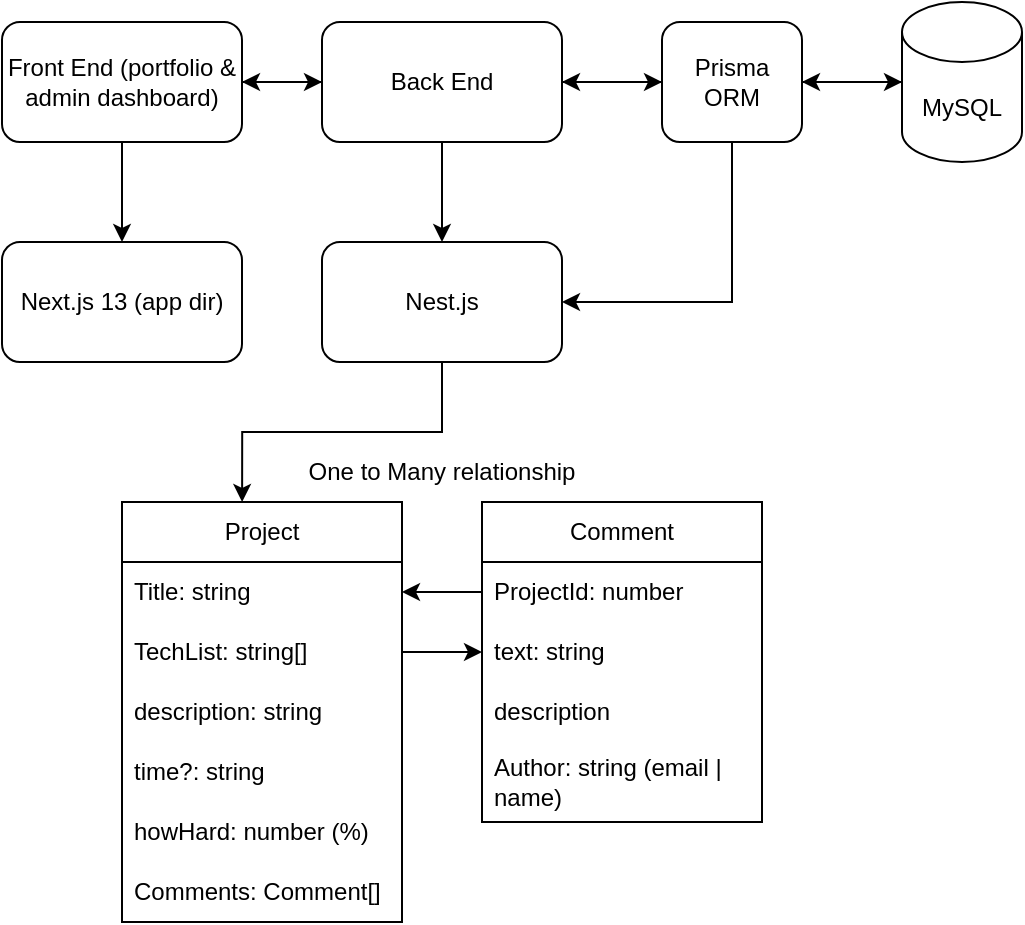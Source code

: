 <mxfile version="21.6.8" type="github">
  <diagram name="Страница — 1" id="W2QUFo7kyKb32-hINNN1">
    <mxGraphModel dx="1312" dy="777" grid="1" gridSize="10" guides="1" tooltips="1" connect="1" arrows="1" fold="1" page="1" pageScale="1" pageWidth="827" pageHeight="1169" math="0" shadow="0">
      <root>
        <mxCell id="0" />
        <mxCell id="1" parent="0" />
        <mxCell id="n7_7kWNU7Km6JOVhjX6K-15" style="edgeStyle=orthogonalEdgeStyle;rounded=0;orthogonalLoop=1;jettySize=auto;html=1;exitX=1;exitY=0.5;exitDx=0;exitDy=0;entryX=0;entryY=0.5;entryDx=0;entryDy=0;" edge="1" parent="1" source="n7_7kWNU7Km6JOVhjX6K-2" target="n7_7kWNU7Km6JOVhjX6K-3">
          <mxGeometry relative="1" as="geometry" />
        </mxCell>
        <mxCell id="n7_7kWNU7Km6JOVhjX6K-18" style="edgeStyle=orthogonalEdgeStyle;rounded=0;orthogonalLoop=1;jettySize=auto;html=1;exitX=0.5;exitY=1;exitDx=0;exitDy=0;" edge="1" parent="1" source="n7_7kWNU7Km6JOVhjX6K-2" target="n7_7kWNU7Km6JOVhjX6K-19">
          <mxGeometry relative="1" as="geometry">
            <mxPoint x="100" y="140" as="targetPoint" />
          </mxGeometry>
        </mxCell>
        <mxCell id="n7_7kWNU7Km6JOVhjX6K-2" value="Front End (portfolio &amp;amp; admin dashboard)" style="rounded=1;whiteSpace=wrap;html=1;" vertex="1" parent="1">
          <mxGeometry x="40" y="40" width="120" height="60" as="geometry" />
        </mxCell>
        <mxCell id="n7_7kWNU7Km6JOVhjX6K-10" style="edgeStyle=orthogonalEdgeStyle;rounded=0;orthogonalLoop=1;jettySize=auto;html=1;entryX=0;entryY=0.5;entryDx=0;entryDy=0;" edge="1" parent="1" source="n7_7kWNU7Km6JOVhjX6K-3" target="n7_7kWNU7Km6JOVhjX6K-7">
          <mxGeometry relative="1" as="geometry" />
        </mxCell>
        <mxCell id="n7_7kWNU7Km6JOVhjX6K-17" style="edgeStyle=orthogonalEdgeStyle;rounded=0;orthogonalLoop=1;jettySize=auto;html=1;entryX=1;entryY=0.5;entryDx=0;entryDy=0;" edge="1" parent="1" source="n7_7kWNU7Km6JOVhjX6K-3" target="n7_7kWNU7Km6JOVhjX6K-2">
          <mxGeometry relative="1" as="geometry" />
        </mxCell>
        <mxCell id="n7_7kWNU7Km6JOVhjX6K-22" value="" style="edgeStyle=orthogonalEdgeStyle;rounded=0;orthogonalLoop=1;jettySize=auto;html=1;" edge="1" parent="1" source="n7_7kWNU7Km6JOVhjX6K-3" target="n7_7kWNU7Km6JOVhjX6K-21">
          <mxGeometry relative="1" as="geometry" />
        </mxCell>
        <mxCell id="n7_7kWNU7Km6JOVhjX6K-3" value="Back End" style="rounded=1;whiteSpace=wrap;html=1;" vertex="1" parent="1">
          <mxGeometry x="200" y="40" width="120" height="60" as="geometry" />
        </mxCell>
        <mxCell id="n7_7kWNU7Km6JOVhjX6K-14" style="edgeStyle=orthogonalEdgeStyle;rounded=0;orthogonalLoop=1;jettySize=auto;html=1;entryX=1;entryY=0.5;entryDx=0;entryDy=0;" edge="1" parent="1" source="n7_7kWNU7Km6JOVhjX6K-7" target="n7_7kWNU7Km6JOVhjX6K-3">
          <mxGeometry relative="1" as="geometry" />
        </mxCell>
        <mxCell id="n7_7kWNU7Km6JOVhjX6K-52" style="edgeStyle=orthogonalEdgeStyle;rounded=0;orthogonalLoop=1;jettySize=auto;html=1;exitX=0.5;exitY=1;exitDx=0;exitDy=0;entryX=1;entryY=0.5;entryDx=0;entryDy=0;" edge="1" parent="1" source="n7_7kWNU7Km6JOVhjX6K-7" target="n7_7kWNU7Km6JOVhjX6K-21">
          <mxGeometry relative="1" as="geometry" />
        </mxCell>
        <mxCell id="n7_7kWNU7Km6JOVhjX6K-7" value="Prisma ORM" style="rounded=1;whiteSpace=wrap;html=1;" vertex="1" parent="1">
          <mxGeometry x="370" y="40" width="70" height="60" as="geometry" />
        </mxCell>
        <mxCell id="n7_7kWNU7Km6JOVhjX6K-19" value="Next.js 13 (app dir)" style="rounded=1;whiteSpace=wrap;html=1;" vertex="1" parent="1">
          <mxGeometry x="40" y="150" width="120" height="60" as="geometry" />
        </mxCell>
        <mxCell id="n7_7kWNU7Km6JOVhjX6K-23" style="edgeStyle=orthogonalEdgeStyle;rounded=0;orthogonalLoop=1;jettySize=auto;html=1;exitX=0.5;exitY=1;exitDx=0;exitDy=0;entryX=0.429;entryY=0;entryDx=0;entryDy=0;entryPerimeter=0;" edge="1" parent="1" source="n7_7kWNU7Km6JOVhjX6K-21" target="n7_7kWNU7Km6JOVhjX6K-28">
          <mxGeometry relative="1" as="geometry">
            <mxPoint x="260" y="280" as="targetPoint" />
          </mxGeometry>
        </mxCell>
        <mxCell id="n7_7kWNU7Km6JOVhjX6K-21" value="Nest.js" style="rounded=1;whiteSpace=wrap;html=1;" vertex="1" parent="1">
          <mxGeometry x="200" y="150" width="120" height="60" as="geometry" />
        </mxCell>
        <mxCell id="n7_7kWNU7Km6JOVhjX6K-26" value="" style="edgeStyle=orthogonalEdgeStyle;rounded=0;orthogonalLoop=1;jettySize=auto;html=1;entryX=0;entryY=0.5;entryDx=0;entryDy=0;" edge="1" parent="1" source="n7_7kWNU7Km6JOVhjX6K-7" target="n7_7kWNU7Km6JOVhjX6K-25">
          <mxGeometry relative="1" as="geometry">
            <mxPoint x="440" y="70" as="sourcePoint" />
            <mxPoint x="620" y="70" as="targetPoint" />
          </mxGeometry>
        </mxCell>
        <mxCell id="n7_7kWNU7Km6JOVhjX6K-27" style="edgeStyle=orthogonalEdgeStyle;rounded=0;orthogonalLoop=1;jettySize=auto;html=1;entryX=1;entryY=0.5;entryDx=0;entryDy=0;" edge="1" parent="1" source="n7_7kWNU7Km6JOVhjX6K-25" target="n7_7kWNU7Km6JOVhjX6K-7">
          <mxGeometry relative="1" as="geometry" />
        </mxCell>
        <mxCell id="n7_7kWNU7Km6JOVhjX6K-25" value="MySQL" style="shape=cylinder3;whiteSpace=wrap;html=1;boundedLbl=1;backgroundOutline=1;size=15;" vertex="1" parent="1">
          <mxGeometry x="490" y="30" width="60" height="80" as="geometry" />
        </mxCell>
        <mxCell id="n7_7kWNU7Km6JOVhjX6K-28" value="Project" style="swimlane;fontStyle=0;childLayout=stackLayout;horizontal=1;startSize=30;horizontalStack=0;resizeParent=1;resizeParentMax=0;resizeLast=0;collapsible=1;marginBottom=0;whiteSpace=wrap;html=1;" vertex="1" parent="1">
          <mxGeometry x="100" y="280" width="140" height="210" as="geometry">
            <mxRectangle x="100" y="280" width="80" height="30" as="alternateBounds" />
          </mxGeometry>
        </mxCell>
        <mxCell id="n7_7kWNU7Km6JOVhjX6K-29" value="Title: string" style="text;strokeColor=none;fillColor=none;align=left;verticalAlign=middle;spacingLeft=4;spacingRight=4;overflow=hidden;points=[[0,0.5],[1,0.5]];portConstraint=eastwest;rotatable=0;whiteSpace=wrap;html=1;" vertex="1" parent="n7_7kWNU7Km6JOVhjX6K-28">
          <mxGeometry y="30" width="140" height="30" as="geometry" />
        </mxCell>
        <mxCell id="n7_7kWNU7Km6JOVhjX6K-43" value="TechList: string[]" style="text;strokeColor=none;fillColor=none;align=left;verticalAlign=middle;spacingLeft=4;spacingRight=4;overflow=hidden;points=[[0,0.5],[1,0.5]];portConstraint=eastwest;rotatable=0;whiteSpace=wrap;html=1;" vertex="1" parent="n7_7kWNU7Km6JOVhjX6K-28">
          <mxGeometry y="60" width="140" height="30" as="geometry" />
        </mxCell>
        <mxCell id="n7_7kWNU7Km6JOVhjX6K-44" value="description: string" style="text;strokeColor=none;fillColor=none;align=left;verticalAlign=middle;spacingLeft=4;spacingRight=4;overflow=hidden;points=[[0,0.5],[1,0.5]];portConstraint=eastwest;rotatable=0;whiteSpace=wrap;html=1;" vertex="1" parent="n7_7kWNU7Km6JOVhjX6K-28">
          <mxGeometry y="90" width="140" height="30" as="geometry" />
        </mxCell>
        <mxCell id="n7_7kWNU7Km6JOVhjX6K-45" value="time?: string" style="text;strokeColor=none;fillColor=none;align=left;verticalAlign=middle;spacingLeft=4;spacingRight=4;overflow=hidden;points=[[0,0.5],[1,0.5]];portConstraint=eastwest;rotatable=0;whiteSpace=wrap;html=1;" vertex="1" parent="n7_7kWNU7Km6JOVhjX6K-28">
          <mxGeometry y="120" width="140" height="30" as="geometry" />
        </mxCell>
        <mxCell id="n7_7kWNU7Km6JOVhjX6K-46" value="howHard: number (%)" style="text;strokeColor=none;fillColor=none;align=left;verticalAlign=middle;spacingLeft=4;spacingRight=4;overflow=hidden;points=[[0,0.5],[1,0.5]];portConstraint=eastwest;rotatable=0;whiteSpace=wrap;html=1;" vertex="1" parent="n7_7kWNU7Km6JOVhjX6K-28">
          <mxGeometry y="150" width="140" height="30" as="geometry" />
        </mxCell>
        <mxCell id="n7_7kWNU7Km6JOVhjX6K-47" value="Comments: Comment[]" style="text;strokeColor=none;fillColor=none;align=left;verticalAlign=middle;spacingLeft=4;spacingRight=4;overflow=hidden;points=[[0,0.5],[1,0.5]];portConstraint=eastwest;rotatable=0;whiteSpace=wrap;html=1;" vertex="1" parent="n7_7kWNU7Km6JOVhjX6K-28">
          <mxGeometry y="180" width="140" height="30" as="geometry" />
        </mxCell>
        <mxCell id="n7_7kWNU7Km6JOVhjX6K-34" value="Comment" style="swimlane;fontStyle=0;childLayout=stackLayout;horizontal=1;startSize=30;horizontalStack=0;resizeParent=1;resizeParentMax=0;resizeLast=0;collapsible=1;marginBottom=0;whiteSpace=wrap;html=1;" vertex="1" parent="1">
          <mxGeometry x="280" y="280" width="140" height="160" as="geometry">
            <mxRectangle x="280" y="280" width="90" height="30" as="alternateBounds" />
          </mxGeometry>
        </mxCell>
        <mxCell id="n7_7kWNU7Km6JOVhjX6K-35" value="ProjectId: number" style="text;strokeColor=none;fillColor=none;align=left;verticalAlign=middle;spacingLeft=4;spacingRight=4;overflow=hidden;points=[[0,0.5],[1,0.5]];portConstraint=eastwest;rotatable=0;whiteSpace=wrap;html=1;" vertex="1" parent="n7_7kWNU7Km6JOVhjX6K-34">
          <mxGeometry y="30" width="140" height="30" as="geometry" />
        </mxCell>
        <mxCell id="n7_7kWNU7Km6JOVhjX6K-36" value="text: string" style="text;strokeColor=none;fillColor=none;align=left;verticalAlign=middle;spacingLeft=4;spacingRight=4;overflow=hidden;points=[[0,0.5],[1,0.5]];portConstraint=eastwest;rotatable=0;whiteSpace=wrap;html=1;" vertex="1" parent="n7_7kWNU7Km6JOVhjX6K-34">
          <mxGeometry y="60" width="140" height="30" as="geometry" />
        </mxCell>
        <mxCell id="n7_7kWNU7Km6JOVhjX6K-37" value="description" style="text;strokeColor=none;fillColor=none;align=left;verticalAlign=middle;spacingLeft=4;spacingRight=4;overflow=hidden;points=[[0,0.5],[1,0.5]];portConstraint=eastwest;rotatable=0;whiteSpace=wrap;html=1;" vertex="1" parent="n7_7kWNU7Km6JOVhjX6K-34">
          <mxGeometry y="90" width="140" height="30" as="geometry" />
        </mxCell>
        <mxCell id="n7_7kWNU7Km6JOVhjX6K-51" value="Author: string (email | name)" style="text;strokeColor=none;fillColor=none;align=left;verticalAlign=middle;spacingLeft=4;spacingRight=4;overflow=hidden;points=[[0,0.5],[1,0.5]];portConstraint=eastwest;rotatable=0;whiteSpace=wrap;html=1;" vertex="1" parent="n7_7kWNU7Km6JOVhjX6K-34">
          <mxGeometry y="120" width="140" height="40" as="geometry" />
        </mxCell>
        <mxCell id="n7_7kWNU7Km6JOVhjX6K-48" style="edgeStyle=orthogonalEdgeStyle;rounded=0;orthogonalLoop=1;jettySize=auto;html=1;exitX=1;exitY=0.5;exitDx=0;exitDy=0;" edge="1" parent="1" source="n7_7kWNU7Km6JOVhjX6K-43" target="n7_7kWNU7Km6JOVhjX6K-36">
          <mxGeometry relative="1" as="geometry" />
        </mxCell>
        <mxCell id="n7_7kWNU7Km6JOVhjX6K-49" style="edgeStyle=orthogonalEdgeStyle;rounded=0;orthogonalLoop=1;jettySize=auto;html=1;exitX=0;exitY=0.5;exitDx=0;exitDy=0;entryX=1;entryY=0.5;entryDx=0;entryDy=0;" edge="1" parent="1" source="n7_7kWNU7Km6JOVhjX6K-35" target="n7_7kWNU7Km6JOVhjX6K-29">
          <mxGeometry relative="1" as="geometry" />
        </mxCell>
        <mxCell id="n7_7kWNU7Km6JOVhjX6K-50" value="One to Many relationship" style="text;html=1;strokeColor=none;fillColor=none;align=center;verticalAlign=middle;whiteSpace=wrap;rounded=0;" vertex="1" parent="1">
          <mxGeometry x="185" y="250" width="150" height="30" as="geometry" />
        </mxCell>
      </root>
    </mxGraphModel>
  </diagram>
</mxfile>
